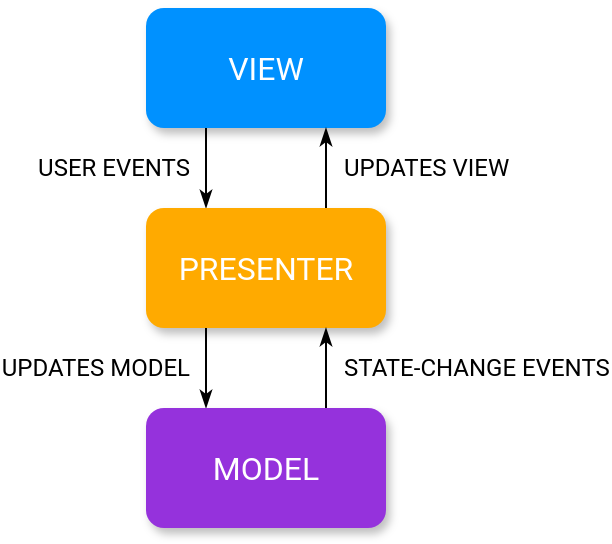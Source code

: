 <mxfile version="13.1.14" type="device"><diagram id="0yTLunZbqv9WgBhe53RN" name="Page-1"><mxGraphModel dx="594" dy="317" grid="1" gridSize="10" guides="1" tooltips="1" connect="1" arrows="1" fold="1" page="1" pageScale="1" pageWidth="827" pageHeight="1169" math="0" shadow="0" extFonts="Roboto^https://fonts.googleapis.com/css?family=Roboto"><root><mxCell id="0"/><mxCell id="1" parent="0"/><mxCell id="IhtUw2WLfsqfhZ_F3kFa-29" value="USER EVENTS" style="edgeStyle=none;rounded=0;comic=0;jumpStyle=none;orthogonalLoop=1;jettySize=auto;html=1;exitX=0.25;exitY=1;exitDx=0;exitDy=0;entryX=0.25;entryY=0;entryDx=0;entryDy=0;shadow=0;labelBackgroundColor=#ffffff;endArrow=classicThin;endFill=1;strokeColor=#000000;fontFamily=Roboto;fontSize=12;fontColor=#000000;labelPosition=left;verticalLabelPosition=middle;align=right;verticalAlign=middle;spacingTop=0;spacingRight=7;" edge="1" parent="1" source="IhtUw2WLfsqfhZ_F3kFa-2" target="IhtUw2WLfsqfhZ_F3kFa-3"><mxGeometry relative="1" as="geometry"/></mxCell><mxCell id="IhtUw2WLfsqfhZ_F3kFa-2" value="VIEW" style="rounded=1;whiteSpace=wrap;html=1;fillColor=#0091ff;strokeColor=none;fontFamily=Roboto;FType=g;fontColor=#FFFFFF;fontSize=16;shadow=1;" vertex="1" parent="1"><mxGeometry x="310" y="70" width="120" height="60" as="geometry"/></mxCell><mxCell id="IhtUw2WLfsqfhZ_F3kFa-28" value="UPDATES VIEW" style="edgeStyle=none;rounded=0;comic=0;jumpStyle=none;orthogonalLoop=1;jettySize=auto;html=1;exitX=0.75;exitY=0;exitDx=0;exitDy=0;entryX=0.75;entryY=1;entryDx=0;entryDy=0;shadow=0;labelBackgroundColor=#ffffff;endArrow=classicThin;endFill=1;strokeColor=#000000;fontFamily=Roboto;fontSize=12;fontColor=#000000;labelPosition=right;verticalLabelPosition=middle;align=left;verticalAlign=middle;spacingLeft=7;labelBorderColor=none;" edge="1" parent="1" source="IhtUw2WLfsqfhZ_F3kFa-3" target="IhtUw2WLfsqfhZ_F3kFa-2"><mxGeometry relative="1" as="geometry"/></mxCell><mxCell id="IhtUw2WLfsqfhZ_F3kFa-30" value="UPDATES MODEL" style="edgeStyle=none;rounded=0;comic=0;jumpStyle=none;orthogonalLoop=1;jettySize=auto;html=1;exitX=0.25;exitY=1;exitDx=0;exitDy=0;entryX=0.25;entryY=0;entryDx=0;entryDy=0;shadow=0;labelBackgroundColor=#ffffff;endArrow=classicThin;endFill=1;strokeColor=#000000;fontFamily=Roboto;fontSize=12;fontColor=#000000;labelPosition=left;verticalLabelPosition=middle;align=right;verticalAlign=middle;spacingRight=7;" edge="1" parent="1" source="IhtUw2WLfsqfhZ_F3kFa-3" target="IhtUw2WLfsqfhZ_F3kFa-4"><mxGeometry relative="1" as="geometry"/></mxCell><mxCell id="IhtUw2WLfsqfhZ_F3kFa-3" value="PRESENTER" style="rounded=1;whiteSpace=wrap;html=1;fillColor=#ffaa00;strokeColor=none;fontFamily=Roboto;FType=g;fontColor=#FFFFFF;fontSize=16;shadow=1;comic=0;glass=0;" vertex="1" parent="1"><mxGeometry x="310" y="170" width="120" height="60" as="geometry"/></mxCell><mxCell id="IhtUw2WLfsqfhZ_F3kFa-27" value="STATE-CHANGE EVENTS" style="edgeStyle=none;rounded=0;comic=0;jumpStyle=none;orthogonalLoop=1;jettySize=auto;html=1;exitX=0.75;exitY=0;exitDx=0;exitDy=0;entryX=0.75;entryY=1;entryDx=0;entryDy=0;shadow=0;labelBackgroundColor=#ffffff;endArrow=classicThin;endFill=1;strokeColor=#000000;fontFamily=Roboto;fontSize=12;fontColor=#000000;labelPosition=right;verticalLabelPosition=middle;align=left;verticalAlign=middle;spacingLeft=7;" edge="1" parent="1" source="IhtUw2WLfsqfhZ_F3kFa-4" target="IhtUw2WLfsqfhZ_F3kFa-3"><mxGeometry relative="1" as="geometry"/></mxCell><mxCell id="IhtUw2WLfsqfhZ_F3kFa-4" value="MODEL" style="rounded=1;whiteSpace=wrap;html=1;fillColor=#9532dc;strokeColor=none;fontFamily=Roboto;FType=g;fontColor=#FFFFFF;fontSize=16;shadow=1;" vertex="1" parent="1"><mxGeometry x="310" y="270" width="120" height="60" as="geometry"/></mxCell></root></mxGraphModel></diagram></mxfile>
